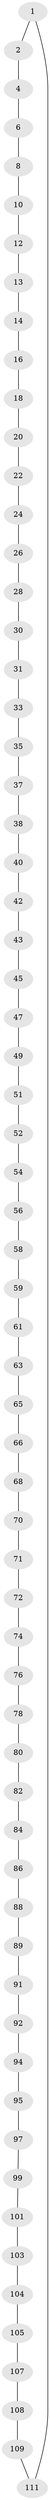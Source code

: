 // Generated by graph-tools (version 1.1) at 2025/52/02/27/25 19:52:24]
// undirected, 65 vertices, 65 edges
graph export_dot {
graph [start="1"]
  node [color=gray90,style=filled];
  1 [super="+112"];
  2 [super="+3"];
  4 [super="+5"];
  6 [super="+7"];
  8 [super="+9"];
  10 [super="+11"];
  12;
  13;
  14 [super="+15"];
  16 [super="+17"];
  18 [super="+19"];
  20 [super="+21"];
  22 [super="+23"];
  24 [super="+25"];
  26 [super="+27"];
  28 [super="+29"];
  30;
  31 [super="+32"];
  33 [super="+34"];
  35 [super="+36"];
  37;
  38 [super="+39"];
  40 [super="+41"];
  42;
  43 [super="+44"];
  45 [super="+46"];
  47 [super="+48"];
  49 [super="+50"];
  51;
  52 [super="+53"];
  54 [super="+55"];
  56 [super="+57"];
  58;
  59 [super="+60"];
  61 [super="+62"];
  63 [super="+64"];
  65;
  66 [super="+67"];
  68 [super="+69"];
  70;
  71;
  72 [super="+73"];
  74 [super="+75"];
  76 [super="+77"];
  78 [super="+79"];
  80 [super="+81"];
  82 [super="+83"];
  84 [super="+85"];
  86 [super="+87"];
  88;
  89 [super="+90"];
  91;
  92 [super="+93"];
  94;
  95 [super="+96"];
  97 [super="+98"];
  99 [super="+100"];
  101 [super="+102"];
  103;
  104;
  105 [super="+106"];
  107;
  108;
  109 [super="+110"];
  111;
  1 -- 2;
  1 -- 111;
  2 -- 4;
  4 -- 6;
  6 -- 8;
  8 -- 10;
  10 -- 12;
  12 -- 13;
  13 -- 14;
  14 -- 16;
  16 -- 18;
  18 -- 20;
  20 -- 22;
  22 -- 24;
  24 -- 26;
  26 -- 28;
  28 -- 30;
  30 -- 31;
  31 -- 33;
  33 -- 35;
  35 -- 37;
  37 -- 38;
  38 -- 40;
  40 -- 42;
  42 -- 43;
  43 -- 45;
  45 -- 47;
  47 -- 49;
  49 -- 51;
  51 -- 52;
  52 -- 54;
  54 -- 56;
  56 -- 58;
  58 -- 59;
  59 -- 61;
  61 -- 63;
  63 -- 65;
  65 -- 66;
  66 -- 68;
  68 -- 70;
  70 -- 71;
  71 -- 72;
  72 -- 74;
  74 -- 76;
  76 -- 78;
  78 -- 80;
  80 -- 82;
  82 -- 84;
  84 -- 86;
  86 -- 88;
  88 -- 89;
  89 -- 91;
  91 -- 92;
  92 -- 94;
  94 -- 95;
  95 -- 97;
  97 -- 99;
  99 -- 101;
  101 -- 103;
  103 -- 104;
  104 -- 105;
  105 -- 107;
  107 -- 108;
  108 -- 109;
  109 -- 111;
}
